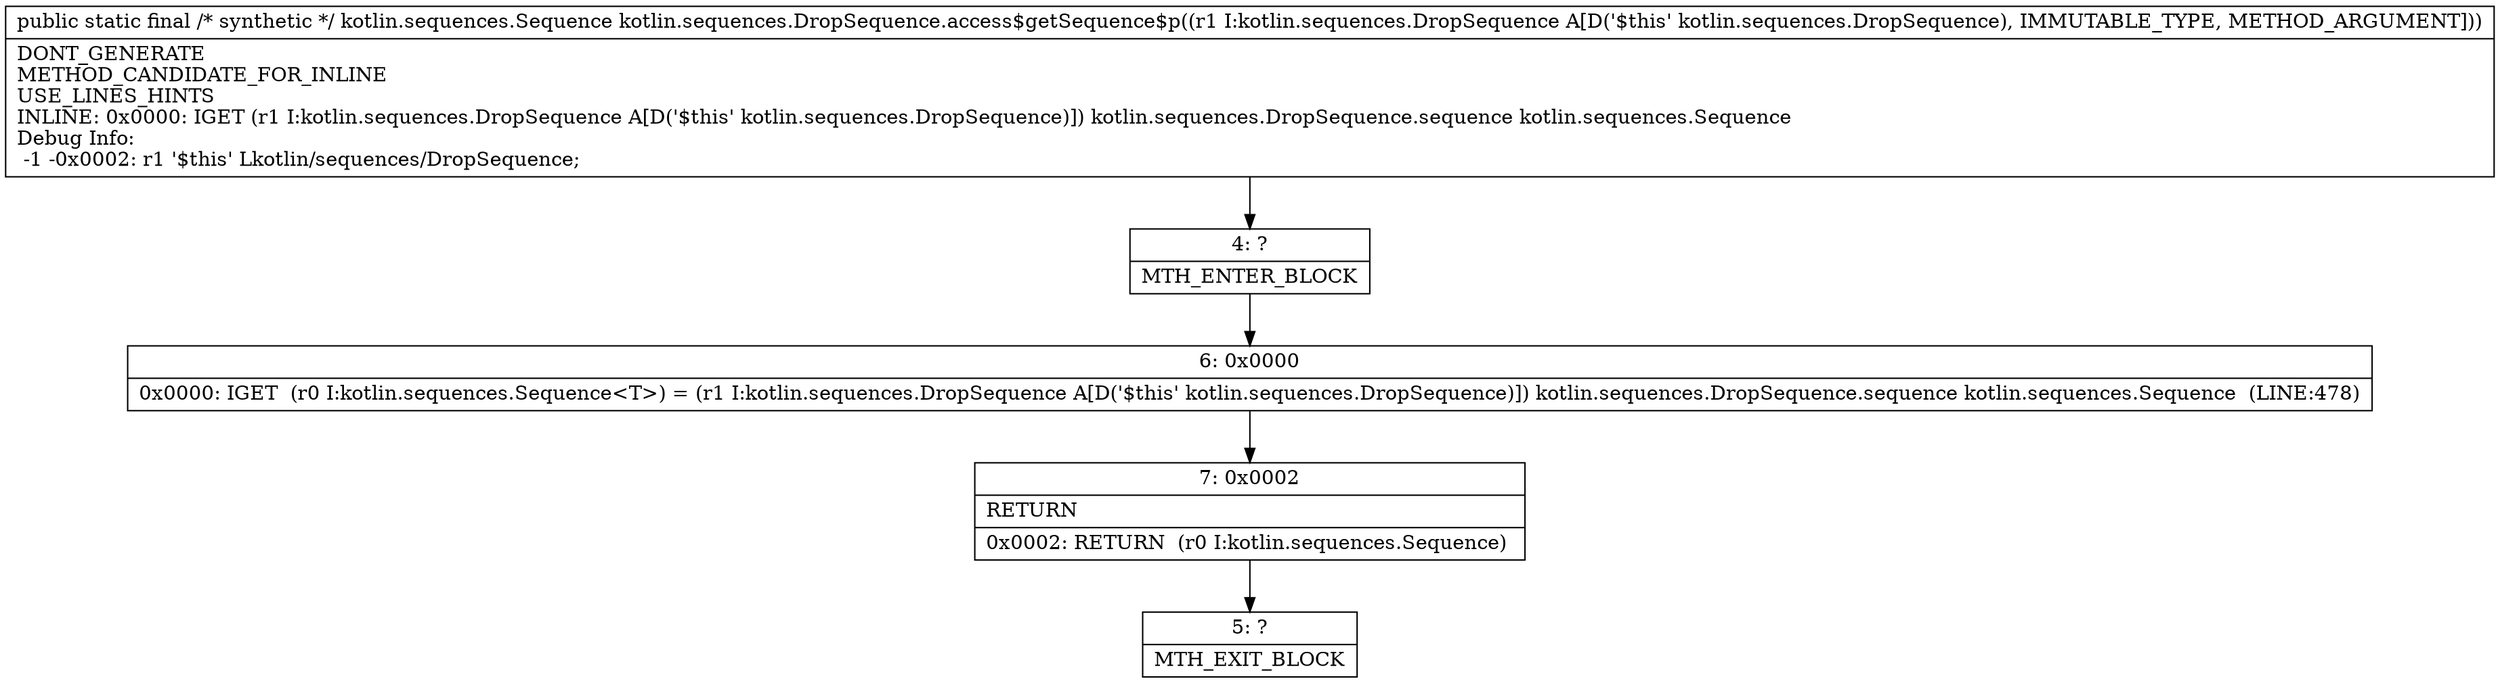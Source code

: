 digraph "CFG forkotlin.sequences.DropSequence.access$getSequence$p(Lkotlin\/sequences\/DropSequence;)Lkotlin\/sequences\/Sequence;" {
Node_4 [shape=record,label="{4\:\ ?|MTH_ENTER_BLOCK\l}"];
Node_6 [shape=record,label="{6\:\ 0x0000|0x0000: IGET  (r0 I:kotlin.sequences.Sequence\<T\>) = (r1 I:kotlin.sequences.DropSequence A[D('$this' kotlin.sequences.DropSequence)]) kotlin.sequences.DropSequence.sequence kotlin.sequences.Sequence  (LINE:478)\l}"];
Node_7 [shape=record,label="{7\:\ 0x0002|RETURN\l|0x0002: RETURN  (r0 I:kotlin.sequences.Sequence) \l}"];
Node_5 [shape=record,label="{5\:\ ?|MTH_EXIT_BLOCK\l}"];
MethodNode[shape=record,label="{public static final \/* synthetic *\/ kotlin.sequences.Sequence kotlin.sequences.DropSequence.access$getSequence$p((r1 I:kotlin.sequences.DropSequence A[D('$this' kotlin.sequences.DropSequence), IMMUTABLE_TYPE, METHOD_ARGUMENT]))  | DONT_GENERATE\lMETHOD_CANDIDATE_FOR_INLINE\lUSE_LINES_HINTS\lINLINE: 0x0000: IGET  (r1 I:kotlin.sequences.DropSequence A[D('$this' kotlin.sequences.DropSequence)]) kotlin.sequences.DropSequence.sequence kotlin.sequences.Sequence\lDebug Info:\l  \-1 \-0x0002: r1 '$this' Lkotlin\/sequences\/DropSequence;\l}"];
MethodNode -> Node_4;Node_4 -> Node_6;
Node_6 -> Node_7;
Node_7 -> Node_5;
}

